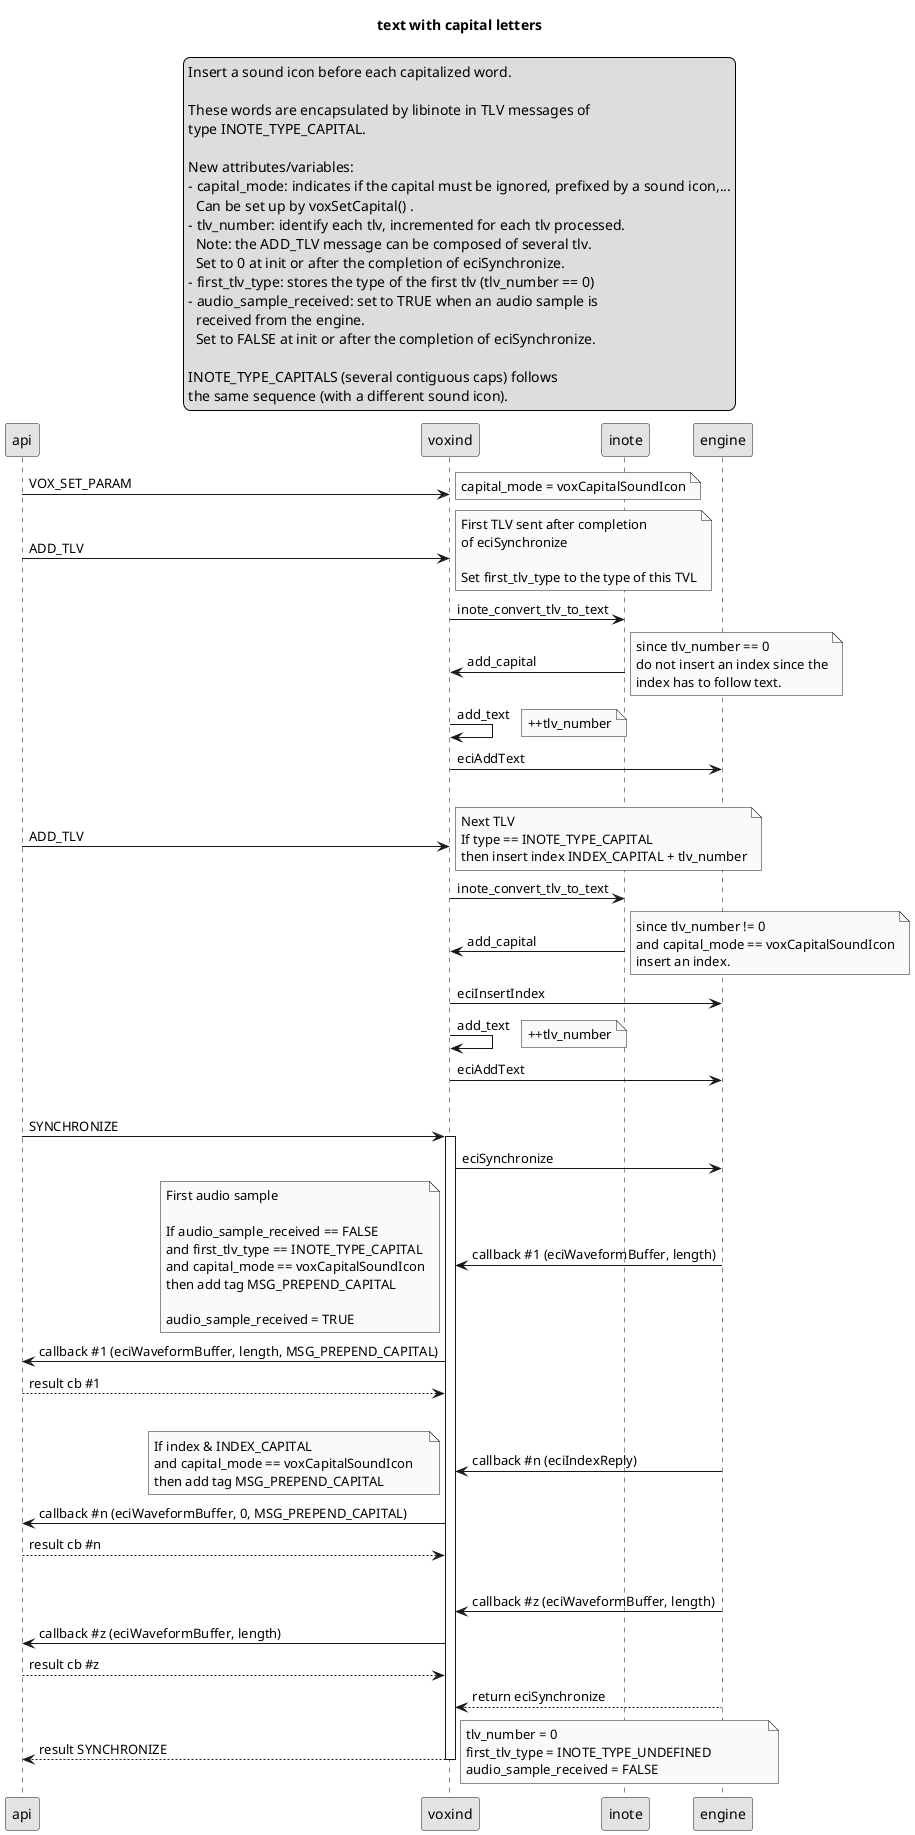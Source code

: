 @startuml
title text with capital letters
skinparam monochrome true
legend top
	Insert a sound icon before each capitalized word.

	These words are encapsulated by libinote in TLV messages of
	type INOTE_TYPE_CAPITAL.
	
	New attributes/variables:
	- capital_mode: indicates if the capital must be ignored, prefixed by a sound icon,...
	  Can be set up by voxSetCapital() .
	- tlv_number: identify each tlv, incremented for each tlv processed.
	  Note: the ADD_TLV message can be composed of several tlv.
	  Set to 0 at init or after the completion of eciSynchronize.
	- first_tlv_type: stores the type of the first tlv (tlv_number == 0)
	- audio_sample_received: set to TRUE when an audio sample is
	  received from the engine.
	  Set to FALSE at init or after the completion of eciSynchronize.

	INOTE_TYPE_CAPITALS (several contiguous caps) follows
	the same sequence (with a different sound icon).
end legend
api -> voxind : VOX_SET_PARAM
note right
	capital_mode = voxCapitalSoundIcon
end note
api -> voxind : ADD_TLV
note right
	First TLV sent after completion
	of eciSynchronize
			
	Set first_tlv_type to the type of this TVL
end note
voxind -> inote : inote_convert_tlv_to_text
inote -> voxind : add_capital
note right
	since tlv_number == 0
	do not insert an index since the
	index has to follow text.
end note	
voxind -> voxind : add_text
note right
	++tlv_number
end note	
voxind -> engine : eciAddText
|||
api -> voxind : ADD_TLV
note right
	Next TLV
	If type == INOTE_TYPE_CAPITAL
	then insert index INDEX_CAPITAL + tlv_number
end note
voxind -> inote : inote_convert_tlv_to_text
inote -> voxind : add_capital
note right
	since tlv_number != 0
	and capital_mode == voxCapitalSoundIcon
	insert an index.
end note	
voxind -> engine : eciInsertIndex
voxind -> voxind : add_text
note right
	++tlv_number
end note	
voxind -> engine : eciAddText
|||
api -> voxind : SYNCHRONIZE
activate voxind
voxind -> engine : eciSynchronize
engine -> voxind : callback #1 (eciWaveformBuffer, length)
note left
	First audio sample

	If audio_sample_received == FALSE
	and first_tlv_type == INOTE_TYPE_CAPITAL
	and capital_mode == voxCapitalSoundIcon
	then add tag MSG_PREPEND_CAPITAL

	audio_sample_received = TRUE
end note
voxind -> api : callback #1 (eciWaveformBuffer, length, MSG_PREPEND_CAPITAL)
api --> voxind : result cb #1
|||
engine -> voxind: callback #n (eciIndexReply)
note left
	If index & INDEX_CAPITAL
	and capital_mode == voxCapitalSoundIcon	
	then add tag MSG_PREPEND_CAPITAL
end note
voxind -> api : callback #n (eciWaveformBuffer, 0, MSG_PREPEND_CAPITAL)
api --> voxind : result cb #n
|||
engine -> voxind : callback #z (eciWaveformBuffer, length)
voxind -> api : callback #z (eciWaveformBuffer, length)
api --> voxind : result cb #z

engine --> voxind : return eciSynchronize
voxind --> api : result SYNCHRONIZE
note right
	tlv_number = 0
	first_tlv_type = INOTE_TYPE_UNDEFINED		
	audio_sample_received = FALSE
end note
deactivate voxind
@enduml

